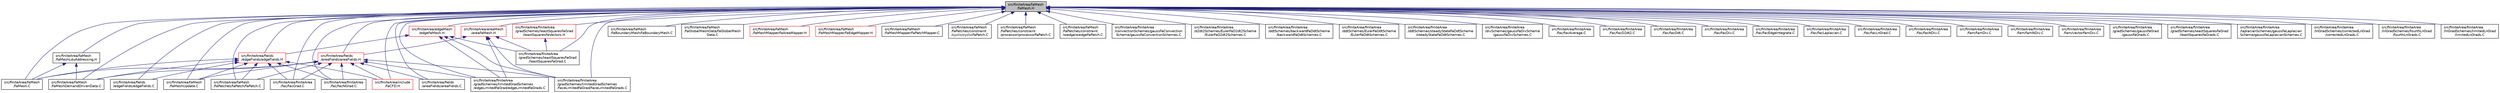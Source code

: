 digraph "src/finiteArea/faMesh/faMesh.H"
{
  bgcolor="transparent";
  edge [fontname="Helvetica",fontsize="10",labelfontname="Helvetica",labelfontsize="10"];
  node [fontname="Helvetica",fontsize="10",shape=record];
  Node1 [label="src/finiteArea/faMesh\l/faMesh.H",height=0.2,width=0.4,color="black", fillcolor="grey75", style="filled" fontcolor="black"];
  Node1 -> Node2 [dir="back",color="midnightblue",fontsize="10",style="solid",fontname="Helvetica"];
  Node2 [label="src/finiteArea/areaMesh\l/areaFaMesh.H",height=0.2,width=0.4,color="red",URL="$areaFaMesh_8H.html"];
  Node2 -> Node3 [dir="back",color="midnightblue",fontsize="10",style="solid",fontname="Helvetica"];
  Node3 [label="src/finiteArea/fields\l/areaFields/areaFields.H",height=0.2,width=0.4,color="red",URL="$areaFields_8H.html"];
  Node3 -> Node4 [dir="back",color="midnightblue",fontsize="10",style="solid",fontname="Helvetica"];
  Node4 [label="src/finiteArea/faMesh\l/faMesh.C",height=0.2,width=0.4,color="black",URL="$faMesh_8C.html"];
  Node3 -> Node5 [dir="back",color="midnightblue",fontsize="10",style="solid",fontname="Helvetica"];
  Node5 [label="src/finiteArea/faMesh\l/faMeshDemandDrivenData.C",height=0.2,width=0.4,color="black",URL="$faMeshDemandDrivenData_8C.html"];
  Node3 -> Node6 [dir="back",color="midnightblue",fontsize="10",style="solid",fontname="Helvetica"];
  Node6 [label="src/finiteArea/faMesh\l/faMeshUpdate.C",height=0.2,width=0.4,color="black",URL="$faMeshUpdate_8C.html"];
  Node3 -> Node7 [dir="back",color="midnightblue",fontsize="10",style="solid",fontname="Helvetica"];
  Node7 [label="src/finiteArea/faMesh\l/faPatches/faPatch/faPatch.C",height=0.2,width=0.4,color="black",URL="$faPatch_8C.html"];
  Node3 -> Node8 [dir="back",color="midnightblue",fontsize="10",style="solid",fontname="Helvetica"];
  Node8 [label="src/finiteArea/fields\l/areaFields/areaFields.C",height=0.2,width=0.4,color="black",URL="$areaFields_8C.html"];
  Node3 -> Node9 [dir="back",color="midnightblue",fontsize="10",style="solid",fontname="Helvetica"];
  Node9 [label="src/finiteArea/finiteArea\l/fac/facGrad.C",height=0.2,width=0.4,color="black",URL="$facGrad_8C.html"];
  Node3 -> Node10 [dir="back",color="midnightblue",fontsize="10",style="solid",fontname="Helvetica"];
  Node10 [label="src/finiteArea/finiteArea\l/fac/facNGrad.C",height=0.2,width=0.4,color="black",URL="$facNGrad_8C.html"];
  Node3 -> Node11 [dir="back",color="midnightblue",fontsize="10",style="solid",fontname="Helvetica"];
  Node11 [label="src/finiteArea/finiteArea\l/gradSchemes/limitedGradSchemes\l/edgeLimitedFaGrad/edgeLimitedFaGrads.C",height=0.2,width=0.4,color="black",URL="$edgeLimitedFaGrads_8C.html"];
  Node3 -> Node12 [dir="back",color="midnightblue",fontsize="10",style="solid",fontname="Helvetica"];
  Node12 [label="src/finiteArea/finiteArea\l/gradSchemes/limitedGradSchemes\l/faceLimitedFaGrad/faceLimitedFaGrads.C",height=0.2,width=0.4,color="black",URL="$faceLimitedFaGrads_8C.html"];
  Node3 -> Node13 [dir="back",color="midnightblue",fontsize="10",style="solid",fontname="Helvetica"];
  Node13 [label="src/finiteArea/include\l/faCFD.H",height=0.2,width=0.4,color="red",URL="$faCFD_8H.html"];
  Node2 -> Node14 [dir="back",color="midnightblue",fontsize="10",style="solid",fontname="Helvetica"];
  Node14 [label="src/finiteArea/finiteArea\l/gradSchemes/leastSquaresFaGrad\l/leastSquaresFaGrad.C",height=0.2,width=0.4,color="black",URL="$leastSquaresFaGrad_8C.html"];
  Node2 -> Node11 [dir="back",color="midnightblue",fontsize="10",style="solid",fontname="Helvetica"];
  Node2 -> Node12 [dir="back",color="midnightblue",fontsize="10",style="solid",fontname="Helvetica"];
  Node1 -> Node15 [dir="back",color="midnightblue",fontsize="10",style="solid",fontname="Helvetica"];
  Node15 [label="src/finiteArea/edgeMesh\l/edgeFaMesh.H",height=0.2,width=0.4,color="red",URL="$edgeFaMesh_8H.html"];
  Node15 -> Node16 [dir="back",color="midnightblue",fontsize="10",style="solid",fontname="Helvetica"];
  Node16 [label="src/finiteArea/fields\l/edgeFields/edgeFields.H",height=0.2,width=0.4,color="red",URL="$edgeFields_8H.html"];
  Node16 -> Node4 [dir="back",color="midnightblue",fontsize="10",style="solid",fontname="Helvetica"];
  Node16 -> Node5 [dir="back",color="midnightblue",fontsize="10",style="solid",fontname="Helvetica"];
  Node16 -> Node6 [dir="back",color="midnightblue",fontsize="10",style="solid",fontname="Helvetica"];
  Node16 -> Node7 [dir="back",color="midnightblue",fontsize="10",style="solid",fontname="Helvetica"];
  Node16 -> Node17 [dir="back",color="midnightblue",fontsize="10",style="solid",fontname="Helvetica"];
  Node17 [label="src/finiteArea/fields\l/edgeFields/edgeFields.C",height=0.2,width=0.4,color="black",URL="$edgeFields_8C.html"];
  Node16 -> Node9 [dir="back",color="midnightblue",fontsize="10",style="solid",fontname="Helvetica"];
  Node16 -> Node10 [dir="back",color="midnightblue",fontsize="10",style="solid",fontname="Helvetica"];
  Node16 -> Node13 [dir="back",color="midnightblue",fontsize="10",style="solid",fontname="Helvetica"];
  Node15 -> Node14 [dir="back",color="midnightblue",fontsize="10",style="solid",fontname="Helvetica"];
  Node15 -> Node11 [dir="back",color="midnightblue",fontsize="10",style="solid",fontname="Helvetica"];
  Node15 -> Node12 [dir="back",color="midnightblue",fontsize="10",style="solid",fontname="Helvetica"];
  Node1 -> Node18 [dir="back",color="midnightblue",fontsize="10",style="solid",fontname="Helvetica"];
  Node18 [label="src/finiteArea/faMesh\l/faBoundaryMesh/faBoundaryMesh.C",height=0.2,width=0.4,color="black",URL="$faBoundaryMesh_8C.html"];
  Node1 -> Node19 [dir="back",color="midnightblue",fontsize="10",style="solid",fontname="Helvetica"];
  Node19 [label="src/finiteArea/faMesh\l/faGlobalMeshData/faGlobalMesh\lData.C",height=0.2,width=0.4,color="black",URL="$faGlobalMeshData_8C.html",tooltip="Author Hrvoje Jasak. "];
  Node1 -> Node4 [dir="back",color="midnightblue",fontsize="10",style="solid",fontname="Helvetica"];
  Node1 -> Node20 [dir="back",color="midnightblue",fontsize="10",style="solid",fontname="Helvetica"];
  Node20 [label="src/finiteArea/faMesh\l/faMeshLduAddressing.H",height=0.2,width=0.4,color="black",URL="$faMeshLduAddressing_8H.html"];
  Node20 -> Node4 [dir="back",color="midnightblue",fontsize="10",style="solid",fontname="Helvetica"];
  Node20 -> Node5 [dir="back",color="midnightblue",fontsize="10",style="solid",fontname="Helvetica"];
  Node1 -> Node5 [dir="back",color="midnightblue",fontsize="10",style="solid",fontname="Helvetica"];
  Node1 -> Node21 [dir="back",color="midnightblue",fontsize="10",style="solid",fontname="Helvetica"];
  Node21 [label="src/finiteArea/faMesh\l/faMeshMapper/faAreaMapper.H",height=0.2,width=0.4,color="red",URL="$faAreaMapper_8H.html"];
  Node1 -> Node22 [dir="back",color="midnightblue",fontsize="10",style="solid",fontname="Helvetica"];
  Node22 [label="src/finiteArea/faMesh\l/faMeshMapper/faEdgeMapper.H",height=0.2,width=0.4,color="red",URL="$faEdgeMapper_8H.html"];
  Node1 -> Node23 [dir="back",color="midnightblue",fontsize="10",style="solid",fontname="Helvetica"];
  Node23 [label="src/finiteArea/faMesh\l/faMeshMapper/faPatchMapper.C",height=0.2,width=0.4,color="black",URL="$faPatchMapper_8C.html"];
  Node1 -> Node6 [dir="back",color="midnightblue",fontsize="10",style="solid",fontname="Helvetica"];
  Node1 -> Node24 [dir="back",color="midnightblue",fontsize="10",style="solid",fontname="Helvetica"];
  Node24 [label="src/finiteArea/faMesh\l/faPatches/constraint\l/cyclic/cyclicFaPatch.C",height=0.2,width=0.4,color="black",URL="$cyclicFaPatch_8C.html"];
  Node1 -> Node25 [dir="back",color="midnightblue",fontsize="10",style="solid",fontname="Helvetica"];
  Node25 [label="src/finiteArea/faMesh\l/faPatches/constraint\l/processor/processorFaPatch.C",height=0.2,width=0.4,color="black",URL="$processorFaPatch_8C.html"];
  Node1 -> Node26 [dir="back",color="midnightblue",fontsize="10",style="solid",fontname="Helvetica"];
  Node26 [label="src/finiteArea/faMesh\l/faPatches/constraint\l/wedge/wedgeFaPatch.C",height=0.2,width=0.4,color="black",URL="$wedgeFaPatch_8C.html"];
  Node1 -> Node7 [dir="back",color="midnightblue",fontsize="10",style="solid",fontname="Helvetica"];
  Node1 -> Node8 [dir="back",color="midnightblue",fontsize="10",style="solid",fontname="Helvetica"];
  Node1 -> Node3 [dir="back",color="midnightblue",fontsize="10",style="solid",fontname="Helvetica"];
  Node1 -> Node17 [dir="back",color="midnightblue",fontsize="10",style="solid",fontname="Helvetica"];
  Node1 -> Node16 [dir="back",color="midnightblue",fontsize="10",style="solid",fontname="Helvetica"];
  Node1 -> Node27 [dir="back",color="midnightblue",fontsize="10",style="solid",fontname="Helvetica"];
  Node27 [label="src/finiteArea/finiteArea\l/convectionSchemes/gaussFaConvection\lScheme/gaussFaConvectionSchemes.C",height=0.2,width=0.4,color="black",URL="$gaussFaConvectionSchemes_8C.html"];
  Node1 -> Node28 [dir="back",color="midnightblue",fontsize="10",style="solid",fontname="Helvetica"];
  Node28 [label="src/finiteArea/finiteArea\l/d2dt2Schemes/EulerFaD2dt2Scheme\l/EulerFaD2dt2Schemes.C",height=0.2,width=0.4,color="black",URL="$EulerFaD2dt2Schemes_8C.html"];
  Node1 -> Node29 [dir="back",color="midnightblue",fontsize="10",style="solid",fontname="Helvetica"];
  Node29 [label="src/finiteArea/finiteArea\l/ddtSchemes/backwardFaDdtScheme\l/backwardFaDdtSchemes.C",height=0.2,width=0.4,color="black",URL="$backwardFaDdtSchemes_8C.html"];
  Node1 -> Node30 [dir="back",color="midnightblue",fontsize="10",style="solid",fontname="Helvetica"];
  Node30 [label="src/finiteArea/finiteArea\l/ddtSchemes/EulerFaDdtScheme\l/EulerFaDdtSchemes.C",height=0.2,width=0.4,color="black",URL="$EulerFaDdtSchemes_8C.html"];
  Node1 -> Node31 [dir="back",color="midnightblue",fontsize="10",style="solid",fontname="Helvetica"];
  Node31 [label="src/finiteArea/finiteArea\l/ddtSchemes/steadyStateFaDdtScheme\l/steadyStateFaDdtSchemes.C",height=0.2,width=0.4,color="black",URL="$steadyStateFaDdtSchemes_8C.html"];
  Node1 -> Node32 [dir="back",color="midnightblue",fontsize="10",style="solid",fontname="Helvetica"];
  Node32 [label="src/finiteArea/finiteArea\l/divSchemes/gaussFaDivScheme\l/gaussFaDivSchemes.C",height=0.2,width=0.4,color="black",URL="$gaussFaDivSchemes_8C.html"];
  Node1 -> Node33 [dir="back",color="midnightblue",fontsize="10",style="solid",fontname="Helvetica"];
  Node33 [label="src/finiteArea/finiteArea\l/fac/facAverage.C",height=0.2,width=0.4,color="black",URL="$facAverage_8C.html"];
  Node1 -> Node34 [dir="back",color="midnightblue",fontsize="10",style="solid",fontname="Helvetica"];
  Node34 [label="src/finiteArea/finiteArea\l/fac/facD2dt2.C",height=0.2,width=0.4,color="black",URL="$facD2dt2_8C.html"];
  Node1 -> Node35 [dir="back",color="midnightblue",fontsize="10",style="solid",fontname="Helvetica"];
  Node35 [label="src/finiteArea/finiteArea\l/fac/facDdt.C",height=0.2,width=0.4,color="black",URL="$facDdt_8C.html"];
  Node1 -> Node36 [dir="back",color="midnightblue",fontsize="10",style="solid",fontname="Helvetica"];
  Node36 [label="src/finiteArea/finiteArea\l/fac/facDiv.C",height=0.2,width=0.4,color="black",URL="$facDiv_8C.html"];
  Node1 -> Node37 [dir="back",color="midnightblue",fontsize="10",style="solid",fontname="Helvetica"];
  Node37 [label="src/finiteArea/finiteArea\l/fac/facEdgeIntegrate.C",height=0.2,width=0.4,color="black",URL="$facEdgeIntegrate_8C.html"];
  Node1 -> Node9 [dir="back",color="midnightblue",fontsize="10",style="solid",fontname="Helvetica"];
  Node1 -> Node38 [dir="back",color="midnightblue",fontsize="10",style="solid",fontname="Helvetica"];
  Node38 [label="src/finiteArea/finiteArea\l/fac/facLaplacian.C",height=0.2,width=0.4,color="black",URL="$facLaplacian_8C.html"];
  Node1 -> Node39 [dir="back",color="midnightblue",fontsize="10",style="solid",fontname="Helvetica"];
  Node39 [label="src/finiteArea/finiteArea\l/fac/facLnGrad.C",height=0.2,width=0.4,color="black",URL="$facLnGrad_8C.html"];
  Node1 -> Node40 [dir="back",color="midnightblue",fontsize="10",style="solid",fontname="Helvetica"];
  Node40 [label="src/finiteArea/finiteArea\l/fac/facNDiv.C",height=0.2,width=0.4,color="black",URL="$facNDiv_8C.html"];
  Node1 -> Node10 [dir="back",color="midnightblue",fontsize="10",style="solid",fontname="Helvetica"];
  Node1 -> Node41 [dir="back",color="midnightblue",fontsize="10",style="solid",fontname="Helvetica"];
  Node41 [label="src/finiteArea/finiteArea\l/fam/famDiv.C",height=0.2,width=0.4,color="black",URL="$famDiv_8C.html"];
  Node1 -> Node42 [dir="back",color="midnightblue",fontsize="10",style="solid",fontname="Helvetica"];
  Node42 [label="src/finiteArea/finiteArea\l/fam/famNDiv.C",height=0.2,width=0.4,color="black",URL="$famNDiv_8C.html"];
  Node1 -> Node43 [dir="back",color="midnightblue",fontsize="10",style="solid",fontname="Helvetica"];
  Node43 [label="src/finiteArea/finiteArea\l/fam/vectorFamDiv.C",height=0.2,width=0.4,color="black",URL="$vectorFamDiv_8C.html"];
  Node1 -> Node44 [dir="back",color="midnightblue",fontsize="10",style="solid",fontname="Helvetica"];
  Node44 [label="src/finiteArea/finiteArea\l/gradSchemes/gaussFaGrad\l/gaussFaGrads.C",height=0.2,width=0.4,color="black",URL="$gaussFaGrads_8C.html"];
  Node1 -> Node45 [dir="back",color="midnightblue",fontsize="10",style="solid",fontname="Helvetica"];
  Node45 [label="src/finiteArea/finiteArea\l/gradSchemes/leastSquaresFaGrad\l/leastSquaresFaVectors.H",height=0.2,width=0.4,color="red",URL="$leastSquaresFaVectors_8H.html"];
  Node45 -> Node14 [dir="back",color="midnightblue",fontsize="10",style="solid",fontname="Helvetica"];
  Node1 -> Node14 [dir="back",color="midnightblue",fontsize="10",style="solid",fontname="Helvetica"];
  Node1 -> Node46 [dir="back",color="midnightblue",fontsize="10",style="solid",fontname="Helvetica"];
  Node46 [label="src/finiteArea/finiteArea\l/gradSchemes/leastSquaresFaGrad\l/leastSquaresFaGrads.C",height=0.2,width=0.4,color="black",URL="$leastSquaresFaGrads_8C.html"];
  Node1 -> Node11 [dir="back",color="midnightblue",fontsize="10",style="solid",fontname="Helvetica"];
  Node1 -> Node12 [dir="back",color="midnightblue",fontsize="10",style="solid",fontname="Helvetica"];
  Node1 -> Node47 [dir="back",color="midnightblue",fontsize="10",style="solid",fontname="Helvetica"];
  Node47 [label="src/finiteArea/finiteArea\l/laplacianSchemes/gaussFaLaplacian\lScheme/gaussFaLaplacianSchemes.C",height=0.2,width=0.4,color="black",URL="$gaussFaLaplacianSchemes_8C.html"];
  Node1 -> Node48 [dir="back",color="midnightblue",fontsize="10",style="solid",fontname="Helvetica"];
  Node48 [label="src/finiteArea/finiteArea\l/lnGradSchemes/correctedLnGrad\l/correctedLnGrads.C",height=0.2,width=0.4,color="black",URL="$correctedLnGrads_8C.html"];
  Node1 -> Node49 [dir="back",color="midnightblue",fontsize="10",style="solid",fontname="Helvetica"];
  Node49 [label="src/finiteArea/finiteArea\l/lnGradSchemes/fourthLnGrad\l/fourthLnGrads.C",height=0.2,width=0.4,color="black",URL="$fourthLnGrads_8C.html"];
  Node1 -> Node50 [dir="back",color="midnightblue",fontsize="10",style="solid",fontname="Helvetica"];
  Node50 [label="src/finiteArea/finiteArea\l/lnGradSchemes/limitedLnGrad\l/limitedLnGrads.C",height=0.2,width=0.4,color="black",URL="$limitedLnGrads_8C.html"];
  Node1 -> Node13 [dir="back",color="midnightblue",fontsize="10",style="solid",fontname="Helvetica"];
}
